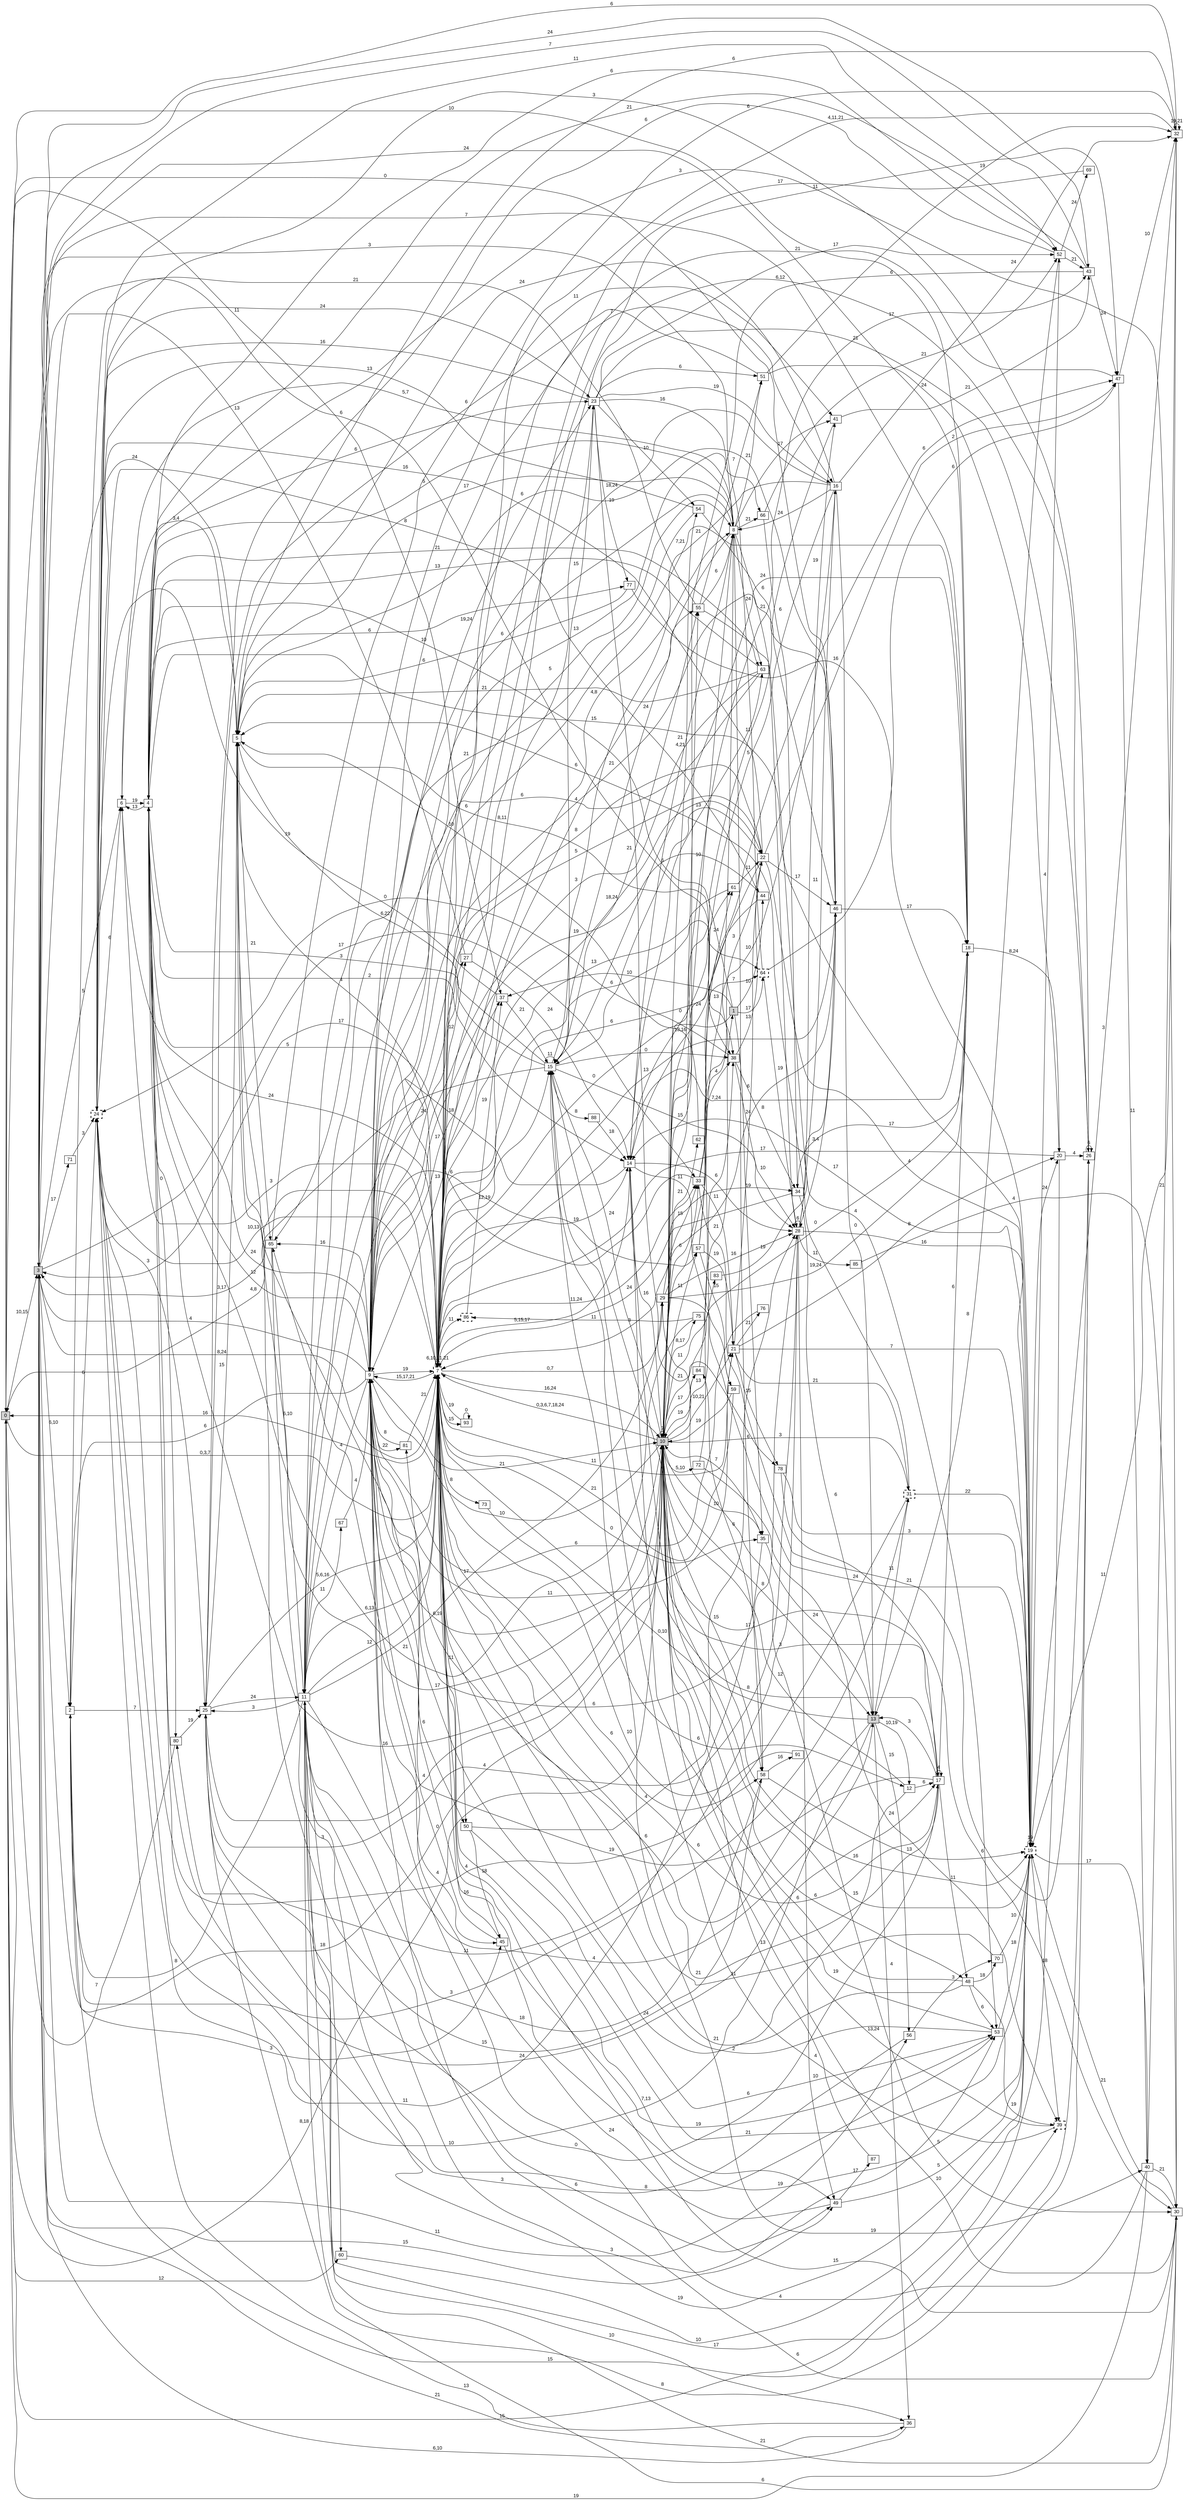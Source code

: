 digraph "NDFA" {
  rankdir=LR
  node [shape=box width=0.1 height=0.1 fontname=Arial]
  edge [fontname=Arial]
/* Estados */
 s0 [label="0" style="filled"] /* I:1 F:0 D:0 */
 s1 [label="1" style="filled"] /* I:1 F:0 D:0 */
 s2 [label="2" ] /* I:0 F:0 D:0 */
 s3 [label="3" style="filled"] /* I:1 F:0 D:0 */
 s4 [label="4" ] /* I:0 F:0 D:0 */
 s5 [label="5" ] /* I:0 F:0 D:0 */
 s6 [label="6" ] /* I:0 F:0 D:0 */
 s7 [label="7" style="bold,dashed"] /* I:0 F:1 D:0 */
 s8 [label="8" ] /* I:0 F:0 D:0 */
 s9 [label="9" ] /* I:0 F:0 D:0 */
 s10 [label="10" style="filled"] /* I:1 F:0 D:0 */
 s11 [label="11" ] /* I:0 F:0 D:0 */
 s12 [label="12" ] /* I:0 F:0 D:0 */
 s13 [label="13" style="filled"] /* I:1 F:0 D:0 */
 s14 [label="14" ] /* I:0 F:0 D:0 */
 s15 [label="15" ] /* I:0 F:0 D:0 */
 s16 [label="16" ] /* I:0 F:0 D:0 */
 s17 [label="17" ] /* I:0 F:0 D:0 */
 s18 [label="18" ] /* I:0 F:0 D:0 */
 s19 [label="19" style="bold,dashed"] /* I:0 F:1 D:0 */
 s20 [label="20" ] /* I:0 F:0 D:0 */
 s21 [label="21" ] /* I:0 F:0 D:0 */
 s22 [label="22" ] /* I:0 F:0 D:0 */
 s23 [label="23" ] /* I:0 F:0 D:0 */
 s24 [label="24" style="bold,dashed"] /* I:0 F:1 D:0 */
 s25 [label="25" ] /* I:0 F:0 D:0 */
 s26 [label="26" ] /* I:0 F:0 D:0 */
 s27 [label="27" ] /* I:0 F:0 D:0 */
 s28 [label="28" ] /* I:0 F:0 D:0 */
 s29 [label="29" ] /* I:0 F:0 D:0 */
 s30 [label="30" ] /* I:0 F:0 D:0 */
 s31 [label="31" style="bold,dashed"] /* I:0 F:1 D:0 */
 s32 [label="32" ] /* I:0 F:0 D:0 */
 s33 [label="33" ] /* I:0 F:0 D:0 */
 s34 [label="34" ] /* I:0 F:0 D:0 */
 s35 [label="35" ] /* I:0 F:0 D:0 */
 s36 [label="36" ] /* I:0 F:0 D:0 */
 s37 [label="37" ] /* I:0 F:0 D:0 */
 s38 [label="38" ] /* I:0 F:0 D:0 */
 s39 [label="39" style="bold,dashed"] /* I:0 F:1 D:0 */
 s40 [label="40" ] /* I:0 F:0 D:0 */
 s41 [label="41" ] /* I:0 F:0 D:0 */
 s43 [label="43" ] /* I:0 F:0 D:0 */
 s44 [label="44" ] /* I:0 F:0 D:0 */
 s45 [label="45" ] /* I:0 F:0 D:0 */
 s46 [label="46" ] /* I:0 F:0 D:0 */
 s47 [label="47" ] /* I:0 F:0 D:0 */
 s48 [label="48" ] /* I:0 F:0 D:0 */
 s49 [label="49" ] /* I:0 F:0 D:0 */
 s50 [label="50" ] /* I:0 F:0 D:0 */
 s51 [label="51" ] /* I:0 F:0 D:0 */
 s52 [label="52" ] /* I:0 F:0 D:0 */
 s53 [label="53" ] /* I:0 F:0 D:0 */
 s54 [label="54" ] /* I:0 F:0 D:0 */
 s55 [label="55" ] /* I:0 F:0 D:0 */
 s56 [label="56" ] /* I:0 F:0 D:0 */
 s57 [label="57" ] /* I:0 F:0 D:0 */
 s58 [label="58" ] /* I:0 F:0 D:0 */
 s59 [label="59" ] /* I:0 F:0 D:0 */
 s60 [label="60" ] /* I:0 F:0 D:0 */
 s61 [label="61" ] /* I:0 F:0 D:0 */
 s62 [label="62" ] /* I:0 F:0 D:0 */
 s63 [label="63" ] /* I:0 F:0 D:0 */
 s64 [label="64" style="bold,dashed"] /* I:0 F:1 D:0 */
 s65 [label="65" ] /* I:0 F:0 D:0 */
 s66 [label="66" ] /* I:0 F:0 D:0 */
 s67 [label="67" ] /* I:0 F:0 D:0 */
 s69 [label="69" ] /* I:0 F:0 D:0 */
 s70 [label="70" ] /* I:0 F:0 D:0 */
 s71 [label="71" ] /* I:0 F:0 D:0 */
 s72 [label="72" ] /* I:0 F:0 D:0 */
 s73 [label="73" ] /* I:0 F:0 D:0 */
 s75 [label="75" ] /* I:0 F:0 D:0 */
 s76 [label="76" ] /* I:0 F:0 D:0 */
 s77 [label="77" ] /* I:0 F:0 D:0 */
 s78 [label="78" ] /* I:0 F:0 D:0 */
 s80 [label="80" ] /* I:0 F:0 D:0 */
 s81 [label="81" ] /* I:0 F:0 D:0 */
 s83 [label="83" ] /* I:0 F:0 D:0 */
 s84 [label="84" ] /* I:0 F:0 D:0 */
 s85 [label="85" ] /* I:0 F:0 D:0 */
 s86 [label="86" style="bold,dashed"] /* I:0 F:1 D:0 */
 s87 [label="87" ] /* I:0 F:0 D:0 */
 s88 [label="88" ] /* I:0 F:0 D:0 */
 s91 [label="91" ] /* I:0 F:0 D:0 */
 s93 [label="93" ] /* I:0 F:0 D:0 */
/* Transiciones */
  s0 -> s3 [label="10,15"]
  s0 -> s7 [label="0,3,7"]
  s0 -> s10 [label="8,18"]
  s0 -> s18 [label="10"]
  s0 -> s37 [label="11"]
  s0 -> s38 [label="6"]
  s0 -> s60 [label="12"]
  s1 -> s4 [label="10"]
  s1 -> s7 [label="0"]
  s1 -> s35 [label="19"]
  s1 -> s37 [label="10"]
  s1 -> s44 [label="10"]
  s1 -> s64 [label="17"]
  s2 -> s24 [label="6"]
  s2 -> s25 [label="7"]
  s2 -> s31 [label="3"]
  s2 -> s39 [label="15"]
  s2 -> s45 [label="3"]
  s3 -> s2 [label="6,10"]
  s3 -> s5 [label="24"]
  s3 -> s6 [label="5"]
  s3 -> s7 [label="8,24"]
  s3 -> s18 [label="7"]
  s3 -> s33 [label="17"]
  s3 -> s36 [label="21"]
  s3 -> s43 [label="24"]
  s3 -> s49 [label="15"]
  s3 -> s56 [label="11"]
  s3 -> s71 [label="17"]
  s4 -> s6 [label="13"]
  s4 -> s9 [label="24"]
  s4 -> s10 [label="16"]
  s4 -> s14 [label="2"]
  s4 -> s17 [label="24"]
  s4 -> s19 [label="15"]
  s4 -> s23 [label="6"]
  s4 -> s30 [label="3"]
  s4 -> s52 [label="6"]
  s4 -> s63 [label="21"]
  s4 -> s77 [label="6"]
  s4 -> s80 [label="0"]
  s5 -> s6 [label="3,4"]
  s5 -> s7 [label="4"]
  s5 -> s8 [label="17"]
  s5 -> s10 [label="6,19"]
  s5 -> s38 [label="6"]
  s5 -> s65 [label="21"]
  s6 -> s4 [label="19"]
  s6 -> s7 [label="24"]
  s7 -> s0 [label="16"]
  s7 -> s3 [label="3,17"]
  s7 -> s4 [label="5"]
  s7 -> s6 [label="3"]
  s7 -> s7 [label="6,10,11,21"]
  s7 -> s8 [label="4,8"]
  s7 -> s9 [label="15,17,21"]
  s7 -> s10 [label="16,24"]
  s7 -> s11 [label="6,13"]
  s7 -> s15 [label="12,19"]
  s7 -> s17 [label="6"]
  s7 -> s19 [label="21"]
  s7 -> s21 [label="11"]
  s7 -> s22 [label="18,24"]
  s7 -> s23 [label="8,11"]
  s7 -> s24 [label="10,13"]
  s7 -> s27 [label="12"]
  s7 -> s29 [label="0,7"]
  s7 -> s33 [label="11,24"]
  s7 -> s34 [label="24"]
  s7 -> s35 [label="0"]
  s7 -> s49 [label="7,13"]
  s7 -> s50 [label="11"]
  s7 -> s55 [label="4"]
  s7 -> s57 [label="19"]
  s7 -> s58 [label="6"]
  s7 -> s64 [label="6"]
  s7 -> s73 [label="8"]
  s7 -> s86 [label="11"]
  s7 -> s93 [label="15"]
  s8 -> s4 [label="5"]
  s8 -> s6 [label="5,7"]
  s8 -> s11 [label="6"]
  s8 -> s14 [label="21"]
  s8 -> s15 [label="24"]
  s8 -> s28 [label="21"]
  s8 -> s41 [label="17"]
  s8 -> s51 [label="21"]
  s8 -> s58 [label="6"]
  s8 -> s63 [label="24"]
  s8 -> s66 [label="21"]
  s9 -> s2 [label="6"]
  s9 -> s3 [label="4"]
  s9 -> s4 [label="12"]
  s9 -> s7 [label="19"]
  s9 -> s8 [label="5"]
  s9 -> s10 [label="21"]
  s9 -> s11 [label="4"]
  s9 -> s16 [label="7"]
  s9 -> s21 [label="11"]
  s9 -> s22 [label="5"]
  s9 -> s23 [label="19,24"]
  s9 -> s27 [label="24"]
  s9 -> s28 [label="6"]
  s9 -> s37 [label="17"]
  s9 -> s45 [label="4"]
  s9 -> s50 [label="6"]
  s9 -> s65 [label="16"]
  s9 -> s66 [label="13"]
  s9 -> s81 [label="22"]
  s10 -> s3 [label="18"]
  s10 -> s5 [label="17"]
  s10 -> s7 [label="0,3,6,7,18,24"]
  s10 -> s8 [label="10"]
  s10 -> s9 [label="10"]
  s10 -> s10 [label="7"]
  s10 -> s13 [label="8"]
  s10 -> s15 [label="24"]
  s10 -> s16 [label="10"]
  s10 -> s19 [label="16"]
  s10 -> s21 [label="10,21"]
  s10 -> s31 [label="3"]
  s10 -> s33 [label="6"]
  s10 -> s35 [label="10"]
  s10 -> s38 [label="13"]
  s10 -> s43 [label="17"]
  s10 -> s48 [label="6"]
  s10 -> s54 [label="4,21"]
  s10 -> s55 [label="13,16"]
  s10 -> s57 [label="11"]
  s10 -> s58 [label="15"]
  s10 -> s62 [label="21"]
  s10 -> s72 [label="5,10"]
  s10 -> s75 [label="8,17"]
  s10 -> s83 [label="11"]
  s10 -> s84 [label="17"]
  s11 -> s2 [label="8"]
  s11 -> s7 [label="12"]
  s11 -> s13 [label="4"]
  s11 -> s14 [label="6"]
  s11 -> s19 [label="19"]
  s11 -> s25 [label="3"]
  s11 -> s26 [label="17"]
  s11 -> s29 [label="17"]
  s11 -> s30 [label="6"]
  s11 -> s36 [label="10"]
  s11 -> s41 [label="11"]
  s11 -> s49 [label="6"]
  s11 -> s58 [label="18"]
  s11 -> s60 [label="3"]
  s11 -> s67 [label="11"]
  s12 -> s9 [label="24"]
  s12 -> s10 [label="12"]
  s12 -> s17 [label="6"]
  s13 -> s7 [label="0,10"]
  s13 -> s12 [label="10,19"]
  s13 -> s24 [label="10"]
  s13 -> s31 [label="11"]
  s13 -> s36 [label="4"]
  s13 -> s56 [label="15"]
  s13 -> s81 [label="6"]
  s14 -> s7 [label="5,15,17"]
  s14 -> s10 [label="16"]
  s14 -> s11 [label="18"]
  s14 -> s28 [label="6"]
  s14 -> s59 [label="11"]
  s14 -> s61 [label="0"]
  s14 -> s63 [label="13"]
  s15 -> s0 [label="4,8"]
  s15 -> s4 [label="3"]
  s15 -> s5 [label="6,22"]
  s15 -> s15 [label="11"]
  s15 -> s17 [label="17"]
  s15 -> s23 [label="15"]
  s15 -> s28 [label="15"]
  s15 -> s38 [label="0"]
  s15 -> s40 [label="19"]
  s15 -> s55 [label="21"]
  s15 -> s88 [label="8"]
  s16 -> s5 [label="24"]
  s16 -> s8 [label="24"]
  s16 -> s9 [label="18,24"]
  s16 -> s10 [label="5"]
  s16 -> s13 [label="0"]
  s16 -> s15 [label="21"]
  s16 -> s32 [label="24"]
  s17 -> s7 [label="21"]
  s17 -> s13 [label="3"]
  s17 -> s14 [label="3"]
  s17 -> s15 [label="8"]
  s17 -> s17 [label="4"]
  s17 -> s18 [label="6"]
  s17 -> s25 [label="0"]
  s17 -> s48 [label="11"]
  s17 -> s65 [label="19"]
  s18 -> s3 [label="24"]
  s18 -> s7 [label="7,24"]
  s18 -> s9 [label="7,21"]
  s18 -> s10 [label="0"]
  s18 -> s15 [label="24"]
  s18 -> s20 [label="8,24"]
  s19 -> s10 [label="15"]
  s19 -> s14 [label="17"]
  s19 -> s19 [label="19"]
  s19 -> s20 [label="24"]
  s19 -> s32 [label="11"]
  s19 -> s39 [label="18"]
  s19 -> s40 [label="17"]
  s19 -> s52 [label="4"]
  s20 -> s0 [label="15"]
  s20 -> s7 [label="17"]
  s20 -> s26 [label="4"]
  s21 -> s19 [label="7"]
  s21 -> s20 [label="8"]
  s21 -> s22 [label="6"]
  s21 -> s31 [label="21"]
  s21 -> s76 [label="21"]
  s21 -> s78 [label="15"]
  s22 -> s9 [label="8"]
  s22 -> s14 [label="24"]
  s22 -> s15 [label="6"]
  s22 -> s19 [label="4"]
  s22 -> s24 [label="16"]
  s22 -> s46 [label="17"]
  s22 -> s47 [label="2"]
  s23 -> s8 [label="16"]
  s23 -> s16 [label="19"]
  s23 -> s24 [label="16"]
  s23 -> s26 [label="21"]
  s23 -> s51 [label="6"]
  s23 -> s52 [label="17"]
  s23 -> s54 [label="10"]
  s23 -> s77 [label="19"]
  s23 -> s78 [label="21"]
  s24 -> s6 [label="6"]
  s24 -> s23 [label="24"]
  s24 -> s25 [label="3"]
  s24 -> s44 [label="8"]
  s24 -> s52 [label="11"]
  s25 -> s5 [label="15"]
  s25 -> s7 [label="5,6,16"]
  s25 -> s10 [label="4"]
  s25 -> s11 [label="24"]
  s25 -> s53 [label="3"]
  s26 -> s7 [label="6,12"]
  s26 -> s24 [label="3"]
  s26 -> s25 [label="8"]
  s26 -> s26 [label="6"]
  s27 -> s3 [label="13"]
  s27 -> s14 [label="24"]
  s27 -> s47 [label="11"]
  s28 -> s16 [label="11"]
  s28 -> s19 [label="16"]
  s28 -> s25 [label="4"]
  s28 -> s28 [label="6"]
  s28 -> s41 [label="19"]
  s28 -> s46 [label="3,4"]
  s28 -> s49 [label="10"]
  s28 -> s80 [label="11"]
  s28 -> s85 [label="11"]
  s29 -> s18 [label="19,24"]
  s29 -> s19 [label="24"]
  s29 -> s28 [label="16"]
  s29 -> s30 [label="5"]
  s29 -> s33 [label="15"]
  s29 -> s46 [label="24"]
  s30 -> s7 [label="15"]
  s30 -> s9 [label="6"]
  s30 -> s10 [label="10"]
  s30 -> s11 [label="21"]
  s30 -> s19 [label="21"]
  s31 -> s5 [label="6"]
  s31 -> s19 [label="22"]
  s31 -> s24 [label="4"]
  s32 -> s3 [label="6"]
  s32 -> s5 [label="6"]
  s32 -> s7 [label="4,11,21"]
  s32 -> s19 [label="3"]
  s32 -> s32 [label="19,21"]
  s33 -> s3 [label="17"]
  s33 -> s21 [label="11"]
  s33 -> s26 [label="21"]
  s33 -> s38 [label="4"]
  s33 -> s47 [label="6"]
  s33 -> s64 [label="7"]
  s34 -> s7 [label="3"]
  s34 -> s13 [label="6"]
  s34 -> s18 [label="17"]
  s35 -> s10 [label="7"]
  s35 -> s13 [label="24"]
  s35 -> s24 [label="11"]
  s36 -> s3 [label="6,10"]
  s36 -> s24 [label="13"]
  s37 -> s9 [label="13"]
  s37 -> s15 [label="21"]
  s37 -> s24 [label="19"]
  s38 -> s22 [label="13"]
  s38 -> s24 [label="0"]
  s38 -> s28 [label="10"]
  s38 -> s34 [label="8"]
  s39 -> s10 [label="13,24"]
  s39 -> s15 [label="4"]
  s40 -> s0 [label="19"]
  s40 -> s9 [label="4"]
  s40 -> s30 [label="21"]
  s40 -> s32 [label="21"]
  s41 -> s10 [label="11"]
  s41 -> s43 [label="21"]
  s43 -> s3 [label="7"]
  s43 -> s4 [label="21"]
  s43 -> s10 [label="6"]
  s43 -> s47 [label="24"]
  s44 -> s7 [label="6"]
  s44 -> s9 [label="19"]
  s45 -> s7 [label="16"]
  s45 -> s9 [label="0"]
  s45 -> s19 [label="19"]
  s46 -> s0 [label="0"]
  s46 -> s5 [label="6"]
  s46 -> s7 [label="13"]
  s46 -> s9 [label="21"]
  s46 -> s18 [label="17"]
  s47 -> s7 [label="21"]
  s47 -> s32 [label="10"]
  s47 -> s40 [label="11"]
  s48 -> s7 [label="21"]
  s48 -> s14 [label="6"]
  s48 -> s39 [label="19"]
  s48 -> s53 [label="6"]
  s48 -> s70 [label="18"]
  s49 -> s9 [label="24"]
  s49 -> s19 [label="5"]
  s49 -> s87 [label="17"]
  s50 -> s28 [label="4"]
  s50 -> s45 [label="18"]
  s50 -> s53 [label="6"]
  s51 -> s20 [label="24"]
  s51 -> s25 [label="6"]
  s51 -> s32 [label="19"]
  s52 -> s13 [label="8"]
  s52 -> s25 [label="6"]
  s52 -> s43 [label="21"]
  s52 -> s69 [label="24"]
  s53 -> s7 [label="2"]
  s53 -> s9 [label="19"]
  s53 -> s10 [label="19"]
  s53 -> s19 [label="18"]
  s54 -> s24 [label="13"]
  s54 -> s46 [label="6"]
  s54 -> s65 [label="21"]
  s55 -> s2 [label="21"]
  s55 -> s8 [label="6"]
  s55 -> s51 [label="7"]
  s55 -> s53 [label="4"]
  s56 -> s4 [label="3"]
  s56 -> s70 [label="3"]
  s57 -> s21 [label="19"]
  s57 -> s22 [label="3"]
  s57 -> s59 [label="15"]
  s57 -> s61 [label="24"]
  s58 -> s5 [label="15"]
  s58 -> s19 [label="13"]
  s58 -> s84 [label="6"]
  s58 -> s91 [label="16"]
  s59 -> s7 [label="21"]
  s59 -> s10 [label="19"]
  s60 -> s19 [label="10"]
  s61 -> s7 [label="13"]
  s61 -> s22 [label="11"]
  s62 -> s5 [label="10"]
  s63 -> s4 [label="13"]
  s63 -> s5 [label="21"]
  s63 -> s9 [label="3"]
  s63 -> s11 [label="6"]
  s64 -> s3 [label="3"]
  s64 -> s28 [label="19"]
  s64 -> s47 [label="6"]
  s65 -> s11 [label="6,10"]
  s65 -> s32 [label="6"]
  s65 -> s53 [label="8"]
  s66 -> s34 [label="6"]
  s66 -> s52 [label="21"]
  s67 -> s9 [label="4"]
  s69 -> s7 [label="17"]
  s70 -> s7 [label="11"]
  s70 -> s19 [label="10"]
  s71 -> s24 [label="3"]
  s72 -> s1 [label="21"]
  s72 -> s39 [label="24"]
  s73 -> s12 [label="6"]
  s75 -> s4 [label="21"]
  s75 -> s86 [label="11"]
  s76 -> s9 [label="6"]
  s77 -> s5 [label="6"]
  s77 -> s19 [label="16"]
  s78 -> s19 [label="3"]
  s78 -> s30 [label="6"]
  s80 -> s0 [label="7"]
  s80 -> s25 [label="19"]
  s81 -> s7 [label="21"]
  s81 -> s9 [label="8"]
  s83 -> s46 [label="19"]
  s84 -> s8 [label="13"]
  s84 -> s10 [label="19"]
  s85 -> s30 [label="4"]
  s86 -> s37 [label="19"]
  s87 -> s10 [label="13"]
  s88 -> s14 [label="18"]
  s91 -> s7 [label="10"]
  s93 -> s7 [label="19"]
  s93 -> s93 [label="0"]
}
